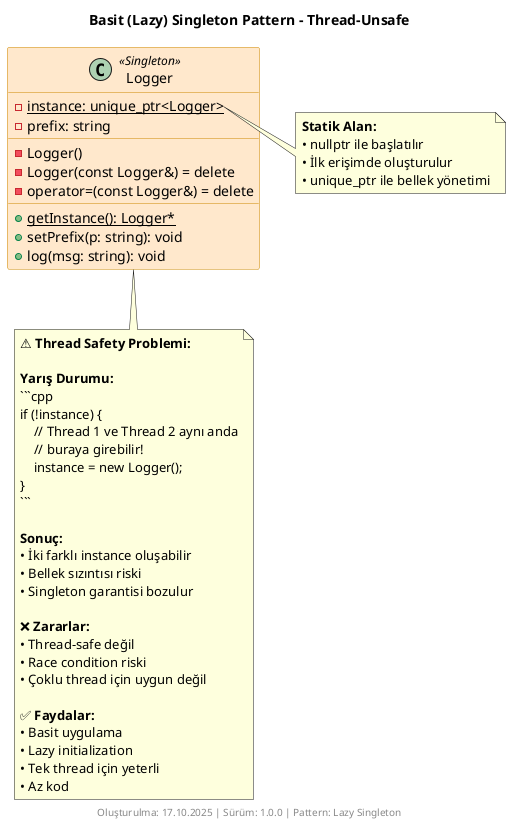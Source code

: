 @startuml lazy-singleton
/'
 * @file lazy-singleton.puml
 * @brief Thread-unsafe Lazy Singleton pattern class diyagramı
 * @author Muhammed Kayra Bulut
 * @date 17.10.2025
 * @version 1.0.0
 * 
 * @description Bu diyagram basit lazy initialization kullanan
 *              ancak thread-safe olmayan singleton uygulamasını gösterir
 * 
 * @warning Çoklu thread ortamında güvenli değildir!
 '/

title Basit (Lazy) Singleton Pattern - Thread-Unsafe

skinparam backgroundColor #FFFFFF
skinparam shadowing false

skinparam class {
    BackgroundColor #FFE8CC
    BorderColor #CC8800
    ArrowColor #CC8800
}

class Logger <<Singleton>> {
    - {static} instance: unique_ptr<Logger>
    - prefix: string
    __
    - Logger()
    - Logger(const Logger&) = delete
    - operator=(const Logger&) = delete
    __
    + {static} getInstance(): Logger*
    + setPrefix(p: string): void
    + log(msg: string): void
}

note right of Logger::instance
  **Statik Alan:**
  • nullptr ile başlatılır
  • İlk erişimde oluşturulur
  • unique_ptr ile bellek yönetimi
end note

note bottom of Logger
  ⚠️ **Thread Safety Problemi:**
  
  **Yarış Durumu:**
  ```cpp
  if (!instance) {
      // Thread 1 ve Thread 2 aynı anda
      // buraya girebilir!
      instance = new Logger();
  }
  ```
  
  **Sonuç:**
  • İki farklı instance oluşabilir
  • Bellek sızıntısı riski
  • Singleton garantisi bozulur
  
  ❌ **Zararlar:**
  • Thread-safe değil
  • Race condition riski
  • Çoklu thread için uygun değil
  
  ✅ **Faydalar:**
  • Basit uygulama
  • Lazy initialization
  • Tek thread için yeterli
  • Az kod
end note

footer Oluşturulma: 17.10.2025 | Sürüm: 1.0.0 | Pattern: Lazy Singleton

@enduml